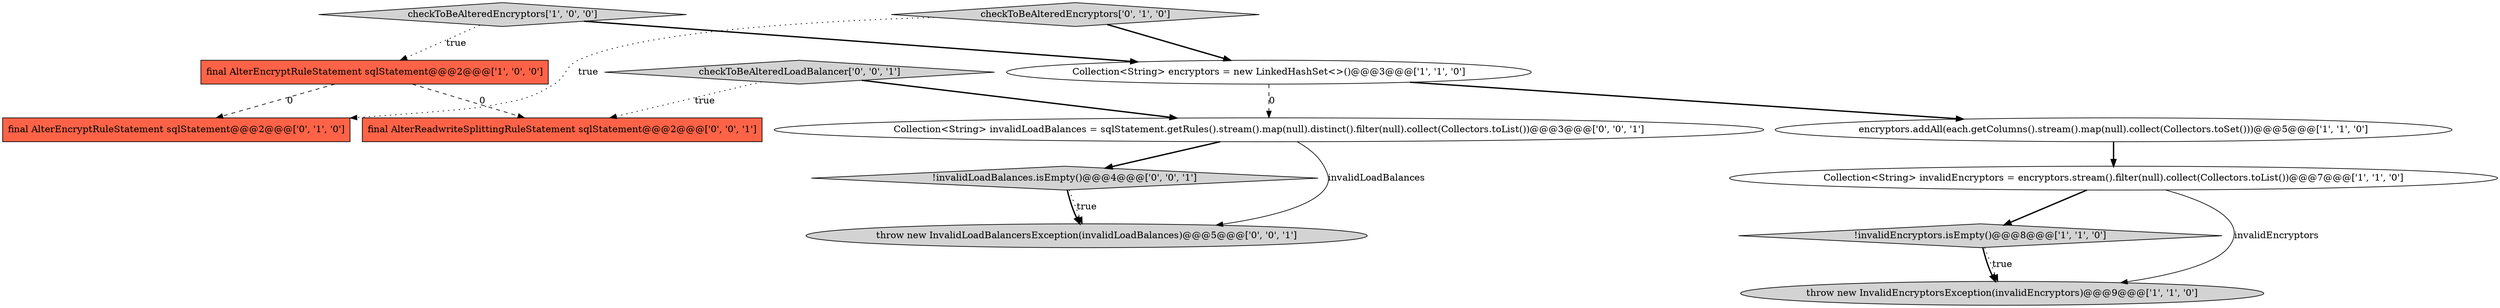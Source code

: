digraph {
1 [style = filled, label = "final AlterEncryptRuleStatement sqlStatement@@@2@@@['1', '0', '0']", fillcolor = tomato, shape = box image = "AAA1AAABBB1BBB"];
5 [style = filled, label = "!invalidEncryptors.isEmpty()@@@8@@@['1', '1', '0']", fillcolor = lightgray, shape = diamond image = "AAA0AAABBB1BBB"];
13 [style = filled, label = "throw new InvalidLoadBalancersException(invalidLoadBalances)@@@5@@@['0', '0', '1']", fillcolor = lightgray, shape = ellipse image = "AAA0AAABBB3BBB"];
0 [style = filled, label = "checkToBeAlteredEncryptors['1', '0', '0']", fillcolor = lightgray, shape = diamond image = "AAA0AAABBB1BBB"];
11 [style = filled, label = "checkToBeAlteredLoadBalancer['0', '0', '1']", fillcolor = lightgray, shape = diamond image = "AAA0AAABBB3BBB"];
12 [style = filled, label = "final AlterReadwriteSplittingRuleStatement sqlStatement@@@2@@@['0', '0', '1']", fillcolor = tomato, shape = box image = "AAA0AAABBB3BBB"];
2 [style = filled, label = "throw new InvalidEncryptorsException(invalidEncryptors)@@@9@@@['1', '1', '0']", fillcolor = lightgray, shape = ellipse image = "AAA0AAABBB1BBB"];
6 [style = filled, label = "Collection<String> invalidEncryptors = encryptors.stream().filter(null).collect(Collectors.toList())@@@7@@@['1', '1', '0']", fillcolor = white, shape = ellipse image = "AAA0AAABBB1BBB"];
7 [style = filled, label = "checkToBeAlteredEncryptors['0', '1', '0']", fillcolor = lightgray, shape = diamond image = "AAA0AAABBB2BBB"];
3 [style = filled, label = "Collection<String> encryptors = new LinkedHashSet<>()@@@3@@@['1', '1', '0']", fillcolor = white, shape = ellipse image = "AAA0AAABBB1BBB"];
9 [style = filled, label = "Collection<String> invalidLoadBalances = sqlStatement.getRules().stream().map(null).distinct().filter(null).collect(Collectors.toList())@@@3@@@['0', '0', '1']", fillcolor = white, shape = ellipse image = "AAA0AAABBB3BBB"];
10 [style = filled, label = "!invalidLoadBalances.isEmpty()@@@4@@@['0', '0', '1']", fillcolor = lightgray, shape = diamond image = "AAA0AAABBB3BBB"];
4 [style = filled, label = "encryptors.addAll(each.getColumns().stream().map(null).collect(Collectors.toSet()))@@@5@@@['1', '1', '0']", fillcolor = white, shape = ellipse image = "AAA0AAABBB1BBB"];
8 [style = filled, label = "final AlterEncryptRuleStatement sqlStatement@@@2@@@['0', '1', '0']", fillcolor = tomato, shape = box image = "AAA1AAABBB2BBB"];
0->3 [style = bold, label=""];
6->2 [style = solid, label="invalidEncryptors"];
1->8 [style = dashed, label="0"];
6->5 [style = bold, label=""];
5->2 [style = bold, label=""];
1->12 [style = dashed, label="0"];
9->10 [style = bold, label=""];
10->13 [style = bold, label=""];
7->8 [style = dotted, label="true"];
11->9 [style = bold, label=""];
10->13 [style = dotted, label="true"];
4->6 [style = bold, label=""];
3->4 [style = bold, label=""];
3->9 [style = dashed, label="0"];
7->3 [style = bold, label=""];
11->12 [style = dotted, label="true"];
5->2 [style = dotted, label="true"];
9->13 [style = solid, label="invalidLoadBalances"];
0->1 [style = dotted, label="true"];
}

